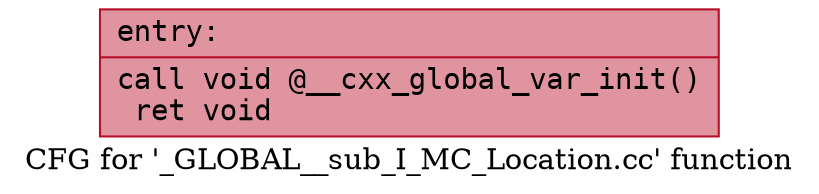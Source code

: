 digraph "CFG for '_GLOBAL__sub_I_MC_Location.cc' function" {
	label="CFG for '_GLOBAL__sub_I_MC_Location.cc' function";

	Node0x55c1dc6a4cc0 [shape=record,color="#b70d28ff", style=filled, fillcolor="#b70d2870" fontname="Courier",label="{entry:\l|  call void @__cxx_global_var_init()\l  ret void\l}"];
}
